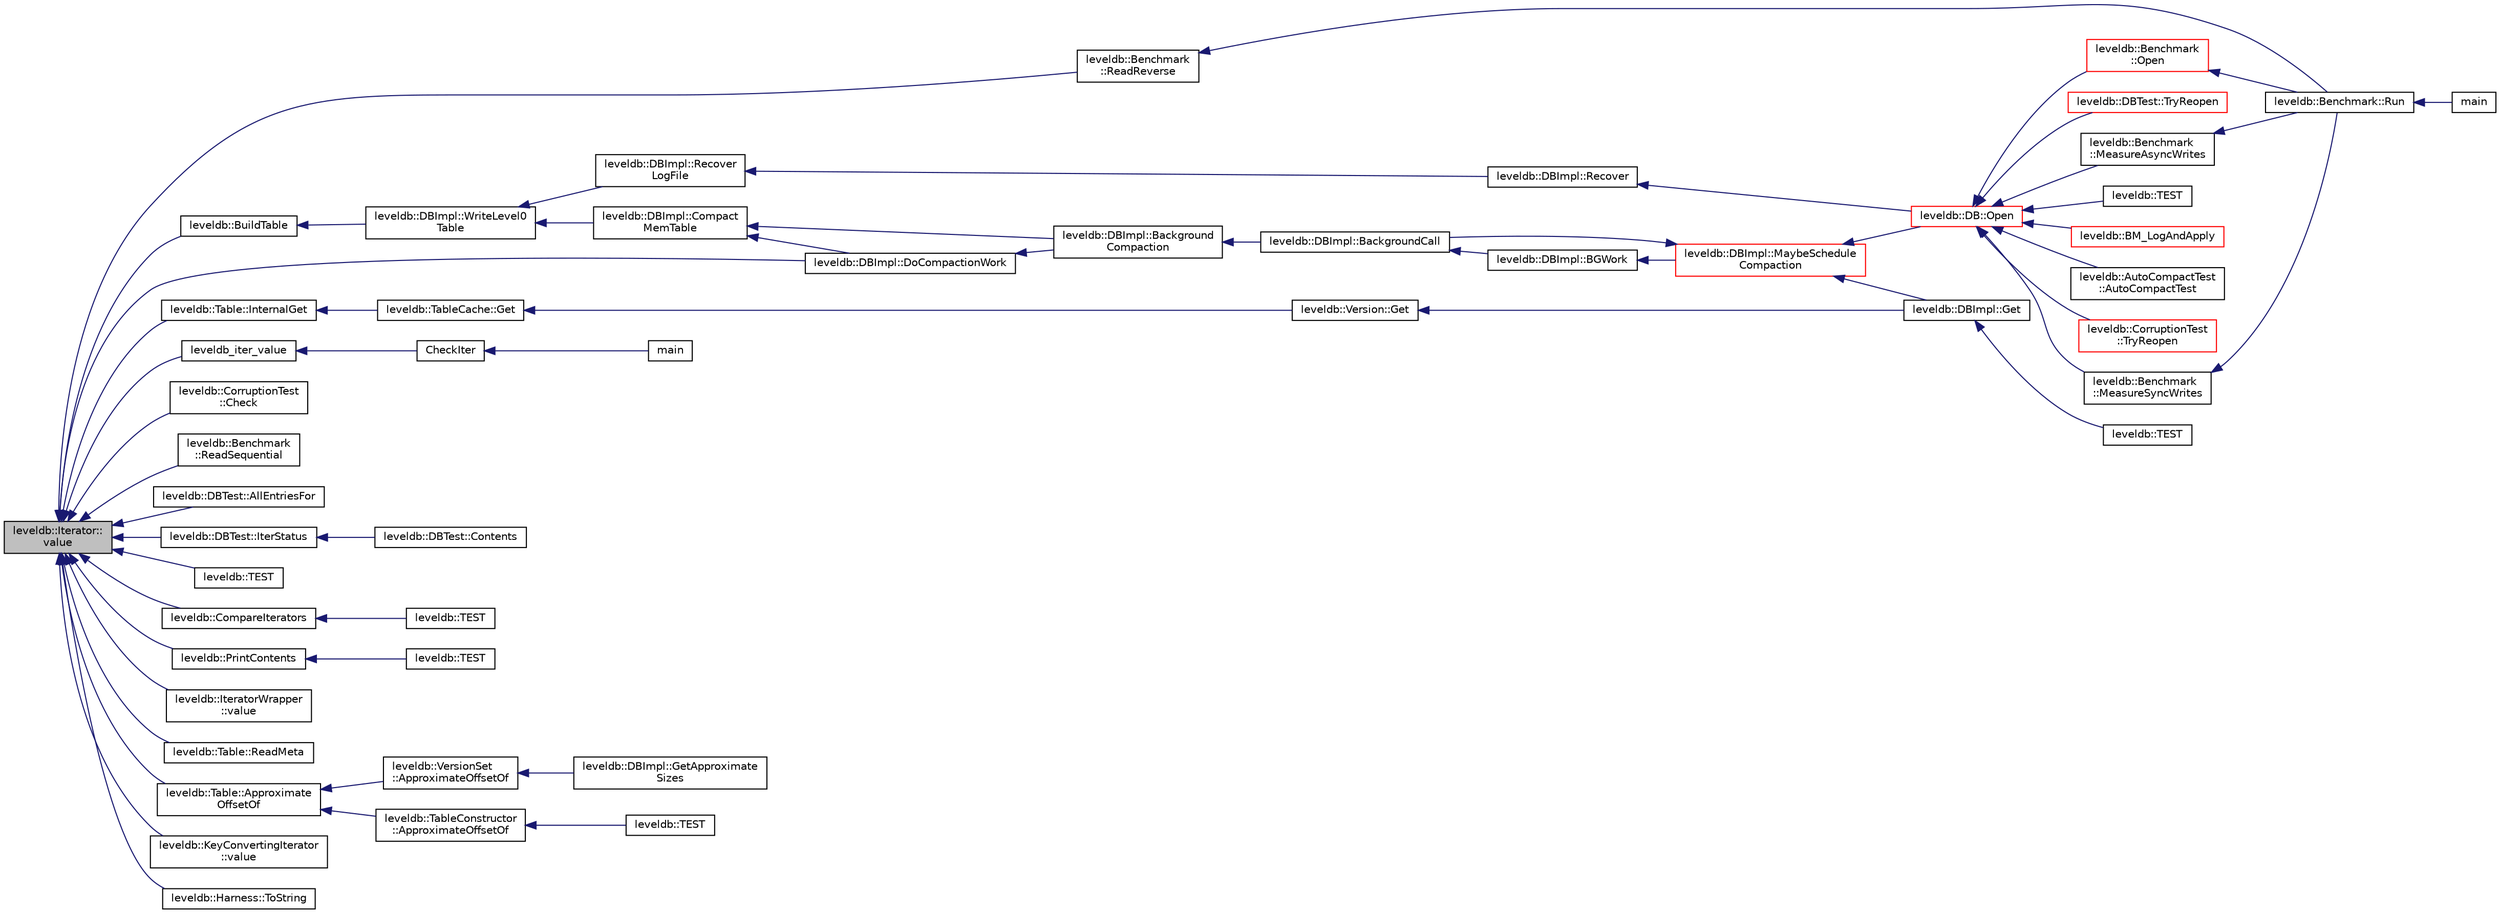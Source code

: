 digraph "leveldb::Iterator::value"
{
  edge [fontname="Helvetica",fontsize="10",labelfontname="Helvetica",labelfontsize="10"];
  node [fontname="Helvetica",fontsize="10",shape=record];
  rankdir="LR";
  Node1 [label="leveldb::Iterator::\lvalue",height=0.2,width=0.4,color="black", fillcolor="grey75", style="filled" fontcolor="black"];
  Node1 -> Node2 [dir="back",color="midnightblue",fontsize="10",style="solid"];
  Node2 [label="leveldb::BuildTable",height=0.2,width=0.4,color="black", fillcolor="white", style="filled",URL="$namespaceleveldb.html#a10e102da98819e1a1f9b254241482e65"];
  Node2 -> Node3 [dir="back",color="midnightblue",fontsize="10",style="solid"];
  Node3 [label="leveldb::DBImpl::WriteLevel0\lTable",height=0.2,width=0.4,color="black", fillcolor="white", style="filled",URL="$classleveldb_1_1_d_b_impl.html#a6b1b87947df08e63ea9389722f943943"];
  Node3 -> Node4 [dir="back",color="midnightblue",fontsize="10",style="solid"];
  Node4 [label="leveldb::DBImpl::Recover\lLogFile",height=0.2,width=0.4,color="black", fillcolor="white", style="filled",URL="$classleveldb_1_1_d_b_impl.html#ac9e2ce8c5013d78ba19e8417f94fdad8"];
  Node4 -> Node5 [dir="back",color="midnightblue",fontsize="10",style="solid"];
  Node5 [label="leveldb::DBImpl::Recover",height=0.2,width=0.4,color="black", fillcolor="white", style="filled",URL="$classleveldb_1_1_d_b_impl.html#aa9a573026c03e8485471f583316943b0"];
  Node5 -> Node6 [dir="back",color="midnightblue",fontsize="10",style="solid"];
  Node6 [label="leveldb::DB::Open",height=0.2,width=0.4,color="red", fillcolor="white", style="filled",URL="$classleveldb_1_1_d_b.html#ac1da2b48e911287d86f3a3bfa0f851fe"];
  Node6 -> Node7 [dir="back",color="midnightblue",fontsize="10",style="solid"];
  Node7 [label="leveldb::AutoCompactTest\l::AutoCompactTest",height=0.2,width=0.4,color="black", fillcolor="white", style="filled",URL="$classleveldb_1_1_auto_compact_test.html#a31fe0ded855f188fac1650c70849760c"];
  Node6 -> Node8 [dir="back",color="midnightblue",fontsize="10",style="solid"];
  Node8 [label="leveldb::CorruptionTest\l::TryReopen",height=0.2,width=0.4,color="red", fillcolor="white", style="filled",URL="$classleveldb_1_1_corruption_test.html#aaba7c05f06400ef45d1af5cb95f66a57"];
  Node6 -> Node9 [dir="back",color="midnightblue",fontsize="10",style="solid"];
  Node9 [label="leveldb::Benchmark\l::Open",height=0.2,width=0.4,color="red", fillcolor="white", style="filled",URL="$classleveldb_1_1_benchmark.html#a89a3b0da75e6cd2ffb879358e5dd82a6"];
  Node9 -> Node10 [dir="back",color="midnightblue",fontsize="10",style="solid"];
  Node10 [label="leveldb::Benchmark::Run",height=0.2,width=0.4,color="black", fillcolor="white", style="filled",URL="$classleveldb_1_1_benchmark.html#a2f262afa0c7d10fcf531fe9657fba490"];
  Node10 -> Node11 [dir="back",color="midnightblue",fontsize="10",style="solid"];
  Node11 [label="main",height=0.2,width=0.4,color="black", fillcolor="white", style="filled",URL="$db__bench_8cc.html#a3c04138a5bfe5d72780bb7e82a18e627"];
  Node6 -> Node12 [dir="back",color="midnightblue",fontsize="10",style="solid"];
  Node12 [label="leveldb::Benchmark\l::MeasureAsyncWrites",height=0.2,width=0.4,color="black", fillcolor="white", style="filled",URL="$classleveldb_1_1_benchmark.html#a93f93835e288185005d25cf08037bed9"];
  Node12 -> Node10 [dir="back",color="midnightblue",fontsize="10",style="solid"];
  Node6 -> Node13 [dir="back",color="midnightblue",fontsize="10",style="solid"];
  Node13 [label="leveldb::Benchmark\l::MeasureSyncWrites",height=0.2,width=0.4,color="black", fillcolor="white", style="filled",URL="$classleveldb_1_1_benchmark.html#ac7b13fb940cff41f5acc5dc99d93d36c"];
  Node13 -> Node10 [dir="back",color="midnightblue",fontsize="10",style="solid"];
  Node6 -> Node14 [dir="back",color="midnightblue",fontsize="10",style="solid"];
  Node14 [label="leveldb::DBTest::TryReopen",height=0.2,width=0.4,color="red", fillcolor="white", style="filled",URL="$classleveldb_1_1_d_b_test.html#aee588b2d13db6be2a651a8fabeac5c79"];
  Node6 -> Node15 [dir="back",color="midnightblue",fontsize="10",style="solid"];
  Node15 [label="leveldb::TEST",height=0.2,width=0.4,color="black", fillcolor="white", style="filled",URL="$namespaceleveldb.html#a88d6fdcb16ed4edc65da40f383e6f23b"];
  Node6 -> Node16 [dir="back",color="midnightblue",fontsize="10",style="solid"];
  Node16 [label="leveldb::BM_LogAndApply",height=0.2,width=0.4,color="red", fillcolor="white", style="filled",URL="$namespaceleveldb.html#af9cf6ec167c9b6f25fd050ab6fb67a90"];
  Node3 -> Node17 [dir="back",color="midnightblue",fontsize="10",style="solid"];
  Node17 [label="leveldb::DBImpl::Compact\lMemTable",height=0.2,width=0.4,color="black", fillcolor="white", style="filled",URL="$classleveldb_1_1_d_b_impl.html#affe08e583b60dc854760d60f63db9364"];
  Node17 -> Node18 [dir="back",color="midnightblue",fontsize="10",style="solid"];
  Node18 [label="leveldb::DBImpl::Background\lCompaction",height=0.2,width=0.4,color="black", fillcolor="white", style="filled",URL="$classleveldb_1_1_d_b_impl.html#af8d8c2abc99da12f82a594b6a7d43e35"];
  Node18 -> Node19 [dir="back",color="midnightblue",fontsize="10",style="solid"];
  Node19 [label="leveldb::DBImpl::BackgroundCall",height=0.2,width=0.4,color="black", fillcolor="white", style="filled",URL="$classleveldb_1_1_d_b_impl.html#a0b9829a3bc7b5a119819c6b04b557ab0"];
  Node19 -> Node20 [dir="back",color="midnightblue",fontsize="10",style="solid"];
  Node20 [label="leveldb::DBImpl::BGWork",height=0.2,width=0.4,color="black", fillcolor="white", style="filled",URL="$classleveldb_1_1_d_b_impl.html#ac5e1a8fcf9852a3b3f9712f135f13fa7"];
  Node20 -> Node21 [dir="back",color="midnightblue",fontsize="10",style="solid"];
  Node21 [label="leveldb::DBImpl::MaybeSchedule\lCompaction",height=0.2,width=0.4,color="red", fillcolor="white", style="filled",URL="$classleveldb_1_1_d_b_impl.html#a91134e3ca9d5c6220dd45f19d461a831"];
  Node21 -> Node19 [dir="back",color="midnightblue",fontsize="10",style="solid"];
  Node21 -> Node22 [dir="back",color="midnightblue",fontsize="10",style="solid"];
  Node22 [label="leveldb::DBImpl::Get",height=0.2,width=0.4,color="black", fillcolor="white", style="filled",URL="$classleveldb_1_1_d_b_impl.html#a089964ddcd1f5dc85e73499ae57be508"];
  Node22 -> Node23 [dir="back",color="midnightblue",fontsize="10",style="solid"];
  Node23 [label="leveldb::TEST",height=0.2,width=0.4,color="black", fillcolor="white", style="filled",URL="$namespaceleveldb.html#acc1b0ed2e8e9e4e6b930a1727d9fe0f8"];
  Node21 -> Node6 [dir="back",color="midnightblue",fontsize="10",style="solid"];
  Node17 -> Node24 [dir="back",color="midnightblue",fontsize="10",style="solid"];
  Node24 [label="leveldb::DBImpl::DoCompactionWork",height=0.2,width=0.4,color="black", fillcolor="white", style="filled",URL="$classleveldb_1_1_d_b_impl.html#a75d505d0959b9efda825cf07b078d0c6"];
  Node24 -> Node18 [dir="back",color="midnightblue",fontsize="10",style="solid"];
  Node1 -> Node25 [dir="back",color="midnightblue",fontsize="10",style="solid"];
  Node25 [label="leveldb_iter_value",height=0.2,width=0.4,color="black", fillcolor="white", style="filled",URL="$c_8h.html#a16d18068e8fcb0dddd22a6d77ff5ad06"];
  Node25 -> Node26 [dir="back",color="midnightblue",fontsize="10",style="solid"];
  Node26 [label="CheckIter",height=0.2,width=0.4,color="black", fillcolor="white", style="filled",URL="$c__test_8c.html#ac08fa58eb494b6cebe91b615b0fb32f4"];
  Node26 -> Node27 [dir="back",color="midnightblue",fontsize="10",style="solid"];
  Node27 [label="main",height=0.2,width=0.4,color="black", fillcolor="white", style="filled",URL="$c__test_8c.html#a3c04138a5bfe5d72780bb7e82a18e627"];
  Node1 -> Node28 [dir="back",color="midnightblue",fontsize="10",style="solid"];
  Node28 [label="leveldb::CorruptionTest\l::Check",height=0.2,width=0.4,color="black", fillcolor="white", style="filled",URL="$classleveldb_1_1_corruption_test.html#aa03dcde1d0771ebbcf7d6ac8bda9c725"];
  Node1 -> Node29 [dir="back",color="midnightblue",fontsize="10",style="solid"];
  Node29 [label="leveldb::Benchmark\l::ReadSequential",height=0.2,width=0.4,color="black", fillcolor="white", style="filled",URL="$classleveldb_1_1_benchmark.html#ace2f012f8ce6e279f900045c94934d7a"];
  Node1 -> Node30 [dir="back",color="midnightblue",fontsize="10",style="solid"];
  Node30 [label="leveldb::Benchmark\l::ReadReverse",height=0.2,width=0.4,color="black", fillcolor="white", style="filled",URL="$classleveldb_1_1_benchmark.html#a0ff7ac14f7503672fd09a23f8cb9c171"];
  Node30 -> Node10 [dir="back",color="midnightblue",fontsize="10",style="solid"];
  Node1 -> Node24 [dir="back",color="midnightblue",fontsize="10",style="solid"];
  Node1 -> Node31 [dir="back",color="midnightblue",fontsize="10",style="solid"];
  Node31 [label="leveldb::DBTest::AllEntriesFor",height=0.2,width=0.4,color="black", fillcolor="white", style="filled",URL="$classleveldb_1_1_d_b_test.html#adaf171601eaaf2cd24edaa394752f733"];
  Node1 -> Node32 [dir="back",color="midnightblue",fontsize="10",style="solid"];
  Node32 [label="leveldb::DBTest::IterStatus",height=0.2,width=0.4,color="black", fillcolor="white", style="filled",URL="$classleveldb_1_1_d_b_test.html#ad162fa0f5a31e61ee94ba9f45af716f8"];
  Node32 -> Node33 [dir="back",color="midnightblue",fontsize="10",style="solid"];
  Node33 [label="leveldb::DBTest::Contents",height=0.2,width=0.4,color="black", fillcolor="white", style="filled",URL="$classleveldb_1_1_d_b_test.html#a3cf871664bd22c6ed2d6c2a8834b49fc"];
  Node1 -> Node34 [dir="back",color="midnightblue",fontsize="10",style="solid"];
  Node34 [label="leveldb::TEST",height=0.2,width=0.4,color="black", fillcolor="white", style="filled",URL="$namespaceleveldb.html#a899f7415195fa4d25d801246cdec721d"];
  Node1 -> Node35 [dir="back",color="midnightblue",fontsize="10",style="solid"];
  Node35 [label="leveldb::CompareIterators",height=0.2,width=0.4,color="black", fillcolor="white", style="filled",URL="$namespaceleveldb.html#a5d2ddf843172352a05569e55d7b84a13"];
  Node35 -> Node36 [dir="back",color="midnightblue",fontsize="10",style="solid"];
  Node36 [label="leveldb::TEST",height=0.2,width=0.4,color="black", fillcolor="white", style="filled",URL="$namespaceleveldb.html#a028ed215c12e1998d7073b18fce4c24c"];
  Node1 -> Node37 [dir="back",color="midnightblue",fontsize="10",style="solid"];
  Node37 [label="leveldb::PrintContents",height=0.2,width=0.4,color="black", fillcolor="white", style="filled",URL="$namespaceleveldb.html#a188b9c5674c8e10ff619f01f454faaf6"];
  Node37 -> Node38 [dir="back",color="midnightblue",fontsize="10",style="solid"];
  Node38 [label="leveldb::TEST",height=0.2,width=0.4,color="black", fillcolor="white", style="filled",URL="$namespaceleveldb.html#a77a1389346b24fa9b5f9698400c865f6"];
  Node1 -> Node39 [dir="back",color="midnightblue",fontsize="10",style="solid"];
  Node39 [label="leveldb::IteratorWrapper\l::value",height=0.2,width=0.4,color="black", fillcolor="white", style="filled",URL="$classleveldb_1_1_iterator_wrapper.html#ae9a12c8e016afc20b493de0bfcdaac21"];
  Node1 -> Node40 [dir="back",color="midnightblue",fontsize="10",style="solid"];
  Node40 [label="leveldb::Table::ReadMeta",height=0.2,width=0.4,color="black", fillcolor="white", style="filled",URL="$classleveldb_1_1_table.html#ac7b765e08d8285b2019e1faa6905368e"];
  Node1 -> Node41 [dir="back",color="midnightblue",fontsize="10",style="solid"];
  Node41 [label="leveldb::Table::InternalGet",height=0.2,width=0.4,color="black", fillcolor="white", style="filled",URL="$classleveldb_1_1_table.html#aea7233eff55aec8dad19befe6de5bd99"];
  Node41 -> Node42 [dir="back",color="midnightblue",fontsize="10",style="solid"];
  Node42 [label="leveldb::TableCache::Get",height=0.2,width=0.4,color="black", fillcolor="white", style="filled",URL="$classleveldb_1_1_table_cache.html#af43ba38b52742e9f5589321747535444"];
  Node42 -> Node43 [dir="back",color="midnightblue",fontsize="10",style="solid"];
  Node43 [label="leveldb::Version::Get",height=0.2,width=0.4,color="black", fillcolor="white", style="filled",URL="$classleveldb_1_1_version.html#a42c439d4a2a767fe281c7a75d4255038"];
  Node43 -> Node22 [dir="back",color="midnightblue",fontsize="10",style="solid"];
  Node1 -> Node44 [dir="back",color="midnightblue",fontsize="10",style="solid"];
  Node44 [label="leveldb::Table::Approximate\lOffsetOf",height=0.2,width=0.4,color="black", fillcolor="white", style="filled",URL="$classleveldb_1_1_table.html#a1795d45c54945ee7652b19e6ad6c030b"];
  Node44 -> Node45 [dir="back",color="midnightblue",fontsize="10",style="solid"];
  Node45 [label="leveldb::VersionSet\l::ApproximateOffsetOf",height=0.2,width=0.4,color="black", fillcolor="white", style="filled",URL="$classleveldb_1_1_version_set.html#ada7f3ed63b1c48adb6e5b38348b300e1"];
  Node45 -> Node46 [dir="back",color="midnightblue",fontsize="10",style="solid"];
  Node46 [label="leveldb::DBImpl::GetApproximate\lSizes",height=0.2,width=0.4,color="black", fillcolor="white", style="filled",URL="$classleveldb_1_1_d_b_impl.html#af08e218d92064699942c195ce0f06010"];
  Node44 -> Node47 [dir="back",color="midnightblue",fontsize="10",style="solid"];
  Node47 [label="leveldb::TableConstructor\l::ApproximateOffsetOf",height=0.2,width=0.4,color="black", fillcolor="white", style="filled",URL="$classleveldb_1_1_table_constructor.html#a798ee199e8fdc5ec020725dba32a4cb6"];
  Node47 -> Node48 [dir="back",color="midnightblue",fontsize="10",style="solid"];
  Node48 [label="leveldb::TEST",height=0.2,width=0.4,color="black", fillcolor="white", style="filled",URL="$namespaceleveldb.html#a3c4934cad4099a61dd153fe6a1d5f85e"];
  Node1 -> Node49 [dir="back",color="midnightblue",fontsize="10",style="solid"];
  Node49 [label="leveldb::KeyConvertingIterator\l::value",height=0.2,width=0.4,color="black", fillcolor="white", style="filled",URL="$classleveldb_1_1_key_converting_iterator.html#aa7a0281f93fbd520bf54d94bac77197a"];
  Node1 -> Node50 [dir="back",color="midnightblue",fontsize="10",style="solid"];
  Node50 [label="leveldb::Harness::ToString",height=0.2,width=0.4,color="black", fillcolor="white", style="filled",URL="$classleveldb_1_1_harness.html#a1cdf351918a2e969bce1c29290317403"];
}
